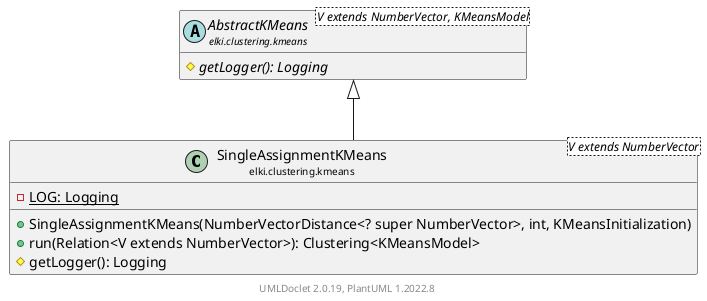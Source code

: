 @startuml
    remove .*\.(Instance|Par|Parameterizer|Factory)$
    set namespaceSeparator none
    hide empty fields
    hide empty methods

    class "<size:14>SingleAssignmentKMeans\n<size:10>elki.clustering.kmeans" as elki.clustering.kmeans.SingleAssignmentKMeans<V extends NumberVector> [[SingleAssignmentKMeans.html]] {
        {static} -LOG: Logging
        +SingleAssignmentKMeans(NumberVectorDistance<? super NumberVector>, int, KMeansInitialization)
        +run(Relation<V extends NumberVector>): Clustering<KMeansModel>
        #getLogger(): Logging
    }

    abstract class "<size:14>AbstractKMeans\n<size:10>elki.clustering.kmeans" as elki.clustering.kmeans.AbstractKMeans<V extends NumberVector, KMeansModel> [[AbstractKMeans.html]] {
        {abstract} #getLogger(): Logging
    }
    class "<size:14>SingleAssignmentKMeans.Instance\n<size:10>elki.clustering.kmeans" as elki.clustering.kmeans.SingleAssignmentKMeans.Instance [[SingleAssignmentKMeans.Instance.html]]
    class "<size:14>SingleAssignmentKMeans.Par\n<size:10>elki.clustering.kmeans" as elki.clustering.kmeans.SingleAssignmentKMeans.Par<V extends NumberVector> [[SingleAssignmentKMeans.Par.html]]

    elki.clustering.kmeans.AbstractKMeans <|-- elki.clustering.kmeans.SingleAssignmentKMeans
    elki.clustering.kmeans.SingleAssignmentKMeans +-- elki.clustering.kmeans.SingleAssignmentKMeans.Instance
    elki.clustering.kmeans.SingleAssignmentKMeans +-- elki.clustering.kmeans.SingleAssignmentKMeans.Par

    center footer UMLDoclet 2.0.19, PlantUML 1.2022.8
@enduml
